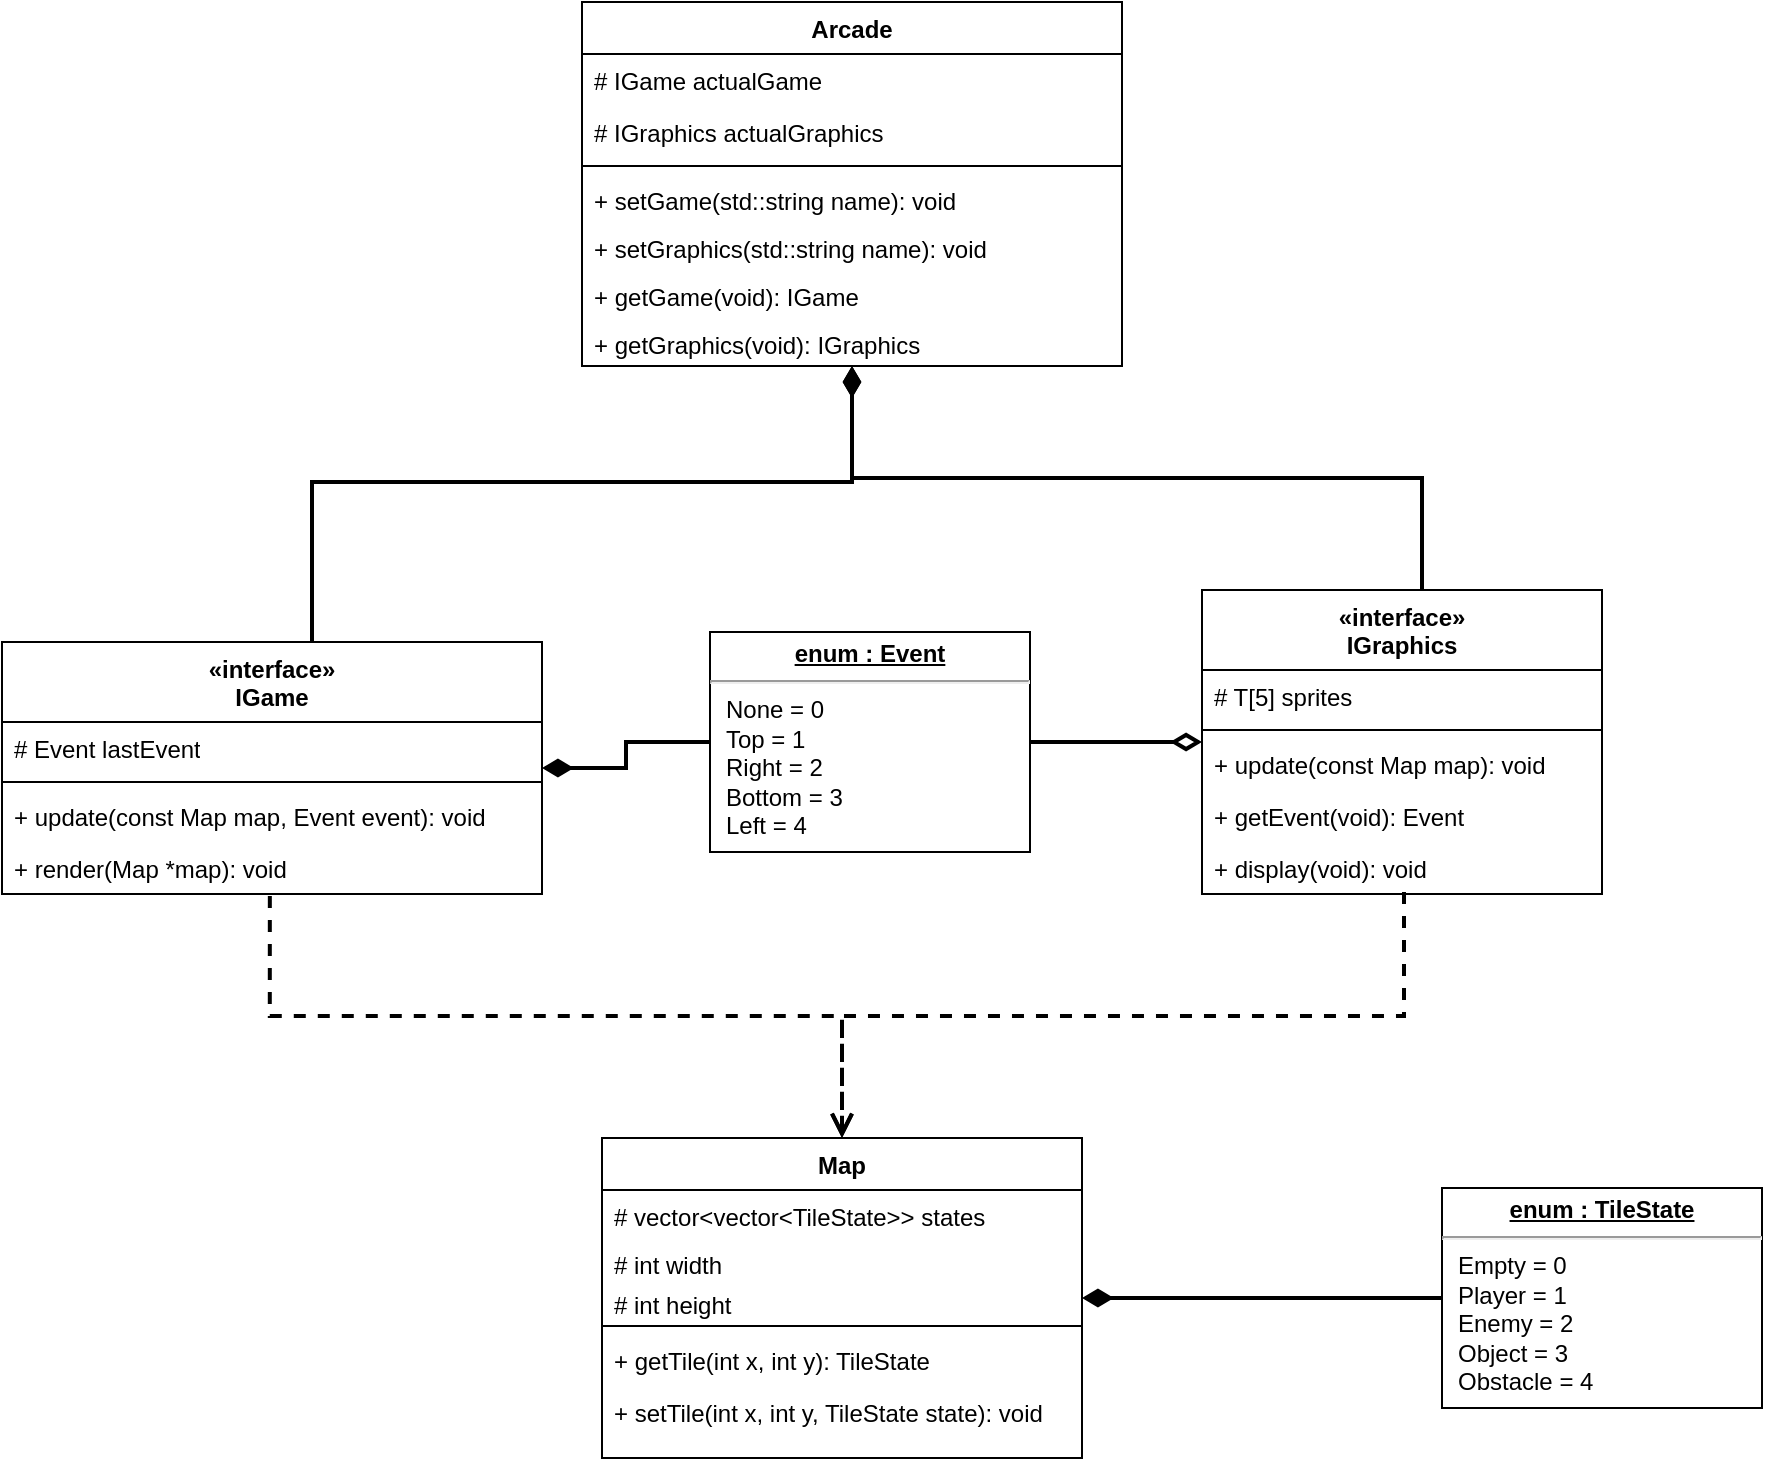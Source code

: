 <mxfile version="23.1.1" type="github">
  <diagram id="C5RBs43oDa-KdzZeNtuy" name="Page-1">
    <mxGraphModel dx="1364" dy="1923" grid="1" gridSize="10" guides="1" tooltips="1" connect="1" arrows="1" fold="1" page="1" pageScale="1" pageWidth="827" pageHeight="1169" math="0" shadow="0">
      <root>
        <mxCell id="WIyWlLk6GJQsqaUBKTNV-0" />
        <mxCell id="WIyWlLk6GJQsqaUBKTNV-1" parent="WIyWlLk6GJQsqaUBKTNV-0" />
        <mxCell id="KaFHptWk-zY7Z1poEmYC-16" style="edgeStyle=orthogonalEdgeStyle;rounded=0;orthogonalLoop=1;jettySize=auto;html=1;strokeWidth=2;dashed=1;endArrow=open;endFill=0;endSize=8;exitX=0.496;exitY=1.038;exitDx=0;exitDy=0;exitPerimeter=0;" parent="WIyWlLk6GJQsqaUBKTNV-1" source="KaFHptWk-zY7Z1poEmYC-5" target="KaFHptWk-zY7Z1poEmYC-9" edge="1">
          <mxGeometry relative="1" as="geometry" />
        </mxCell>
        <mxCell id="KaFHptWk-zY7Z1poEmYC-23" style="edgeStyle=orthogonalEdgeStyle;rounded=0;orthogonalLoop=1;jettySize=auto;html=1;strokeWidth=2;endArrow=diamondThin;endFill=1;endSize=10;exitX=0.5;exitY=0.04;exitDx=0;exitDy=0;exitPerimeter=0;" parent="WIyWlLk6GJQsqaUBKTNV-1" source="KaFHptWk-zY7Z1poEmYC-2" target="KaFHptWk-zY7Z1poEmYC-18" edge="1">
          <mxGeometry relative="1" as="geometry">
            <Array as="points">
              <mxPoint x="215" y="100" />
              <mxPoint x="485" y="100" />
            </Array>
          </mxGeometry>
        </mxCell>
        <mxCell id="KaFHptWk-zY7Z1poEmYC-2" value="«interface»&lt;br style=&quot;border-color: var(--border-color); font-weight: 400;&quot;&gt;IGame" style="swimlane;fontStyle=1;align=center;verticalAlign=top;childLayout=stackLayout;horizontal=1;startSize=40;horizontalStack=0;resizeParent=1;resizeParentMax=0;resizeLast=0;collapsible=1;marginBottom=0;whiteSpace=wrap;html=1;" parent="WIyWlLk6GJQsqaUBKTNV-1" vertex="1">
          <mxGeometry x="60" y="180" width="270" height="126" as="geometry" />
        </mxCell>
        <mxCell id="SAdS1VHzF3rAkhDOAL3j-10" value="# Event lastEvent" style="text;strokeColor=none;fillColor=none;align=left;verticalAlign=top;spacingLeft=4;spacingRight=4;overflow=hidden;rotatable=0;points=[[0,0.5],[1,0.5]];portConstraint=eastwest;whiteSpace=wrap;html=1;" vertex="1" parent="KaFHptWk-zY7Z1poEmYC-2">
          <mxGeometry y="40" width="270" height="26" as="geometry" />
        </mxCell>
        <mxCell id="KaFHptWk-zY7Z1poEmYC-4" value="" style="line;strokeWidth=1;fillColor=none;align=left;verticalAlign=middle;spacingTop=-1;spacingLeft=3;spacingRight=3;rotatable=0;labelPosition=right;points=[];portConstraint=eastwest;strokeColor=inherit;" parent="KaFHptWk-zY7Z1poEmYC-2" vertex="1">
          <mxGeometry y="66" width="270" height="8" as="geometry" />
        </mxCell>
        <mxCell id="SAdS1VHzF3rAkhDOAL3j-0" value="+ update(const Map map, Event event): void" style="text;strokeColor=none;fillColor=none;align=left;verticalAlign=top;spacingLeft=4;spacingRight=4;overflow=hidden;rotatable=0;points=[[0,0.5],[1,0.5]];portConstraint=eastwest;whiteSpace=wrap;html=1;" vertex="1" parent="KaFHptWk-zY7Z1poEmYC-2">
          <mxGeometry y="74" width="270" height="26" as="geometry" />
        </mxCell>
        <mxCell id="KaFHptWk-zY7Z1poEmYC-5" value="+ render(Map *map): void" style="text;strokeColor=none;fillColor=none;align=left;verticalAlign=top;spacingLeft=4;spacingRight=4;overflow=hidden;rotatable=0;points=[[0,0.5],[1,0.5]];portConstraint=eastwest;whiteSpace=wrap;html=1;" parent="KaFHptWk-zY7Z1poEmYC-2" vertex="1">
          <mxGeometry y="100" width="270" height="26" as="geometry" />
        </mxCell>
        <mxCell id="KaFHptWk-zY7Z1poEmYC-15" style="edgeStyle=orthogonalEdgeStyle;rounded=0;orthogonalLoop=1;jettySize=auto;html=1;strokeWidth=2;endArrow=open;endFill=0;endSize=8;dashed=1;exitX=0.505;exitY=0.962;exitDx=0;exitDy=0;exitPerimeter=0;" parent="WIyWlLk6GJQsqaUBKTNV-1" source="SAdS1VHzF3rAkhDOAL3j-1" target="KaFHptWk-zY7Z1poEmYC-9" edge="1">
          <mxGeometry relative="1" as="geometry" />
        </mxCell>
        <mxCell id="KaFHptWk-zY7Z1poEmYC-24" style="edgeStyle=orthogonalEdgeStyle;rounded=0;orthogonalLoop=1;jettySize=auto;html=1;endArrow=diamondThin;endFill=1;endSize=10;strokeWidth=2;" parent="WIyWlLk6GJQsqaUBKTNV-1" source="KaFHptWk-zY7Z1poEmYC-6" target="KaFHptWk-zY7Z1poEmYC-18" edge="1">
          <mxGeometry relative="1" as="geometry">
            <Array as="points">
              <mxPoint x="770" y="98" />
              <mxPoint x="485" y="98" />
            </Array>
          </mxGeometry>
        </mxCell>
        <mxCell id="KaFHptWk-zY7Z1poEmYC-6" value="«interface»&lt;br style=&quot;border-color: var(--border-color); font-weight: 400;&quot;&gt;IGraphics" style="swimlane;fontStyle=1;align=center;verticalAlign=top;childLayout=stackLayout;horizontal=1;startSize=40;horizontalStack=0;resizeParent=1;resizeParentMax=0;resizeLast=0;collapsible=1;marginBottom=0;whiteSpace=wrap;html=1;" parent="WIyWlLk6GJQsqaUBKTNV-1" vertex="1">
          <mxGeometry x="660" y="154" width="200" height="152" as="geometry" />
        </mxCell>
        <mxCell id="KaFHptWk-zY7Z1poEmYC-31" value="# T[5] sprites" style="text;strokeColor=none;fillColor=none;align=left;verticalAlign=top;spacingLeft=4;spacingRight=4;overflow=hidden;rotatable=0;points=[[0,0.5],[1,0.5]];portConstraint=eastwest;whiteSpace=wrap;html=1;" parent="KaFHptWk-zY7Z1poEmYC-6" vertex="1">
          <mxGeometry y="40" width="200" height="26" as="geometry" />
        </mxCell>
        <mxCell id="KaFHptWk-zY7Z1poEmYC-7" value="" style="line;strokeWidth=1;fillColor=none;align=left;verticalAlign=middle;spacingTop=-1;spacingLeft=3;spacingRight=3;rotatable=0;labelPosition=right;points=[];portConstraint=eastwest;strokeColor=inherit;" parent="KaFHptWk-zY7Z1poEmYC-6" vertex="1">
          <mxGeometry y="66" width="200" height="8" as="geometry" />
        </mxCell>
        <mxCell id="KaFHptWk-zY7Z1poEmYC-8" value="+ update(const Map map): void" style="text;strokeColor=none;fillColor=none;align=left;verticalAlign=top;spacingLeft=4;spacingRight=4;overflow=hidden;rotatable=0;points=[[0,0.5],[1,0.5]];portConstraint=eastwest;whiteSpace=wrap;html=1;" parent="KaFHptWk-zY7Z1poEmYC-6" vertex="1">
          <mxGeometry y="74" width="200" height="26" as="geometry" />
        </mxCell>
        <mxCell id="SAdS1VHzF3rAkhDOAL3j-2" value="+ getEvent(void): Event" style="text;strokeColor=none;fillColor=none;align=left;verticalAlign=top;spacingLeft=4;spacingRight=4;overflow=hidden;rotatable=0;points=[[0,0.5],[1,0.5]];portConstraint=eastwest;whiteSpace=wrap;html=1;" vertex="1" parent="KaFHptWk-zY7Z1poEmYC-6">
          <mxGeometry y="100" width="200" height="26" as="geometry" />
        </mxCell>
        <mxCell id="SAdS1VHzF3rAkhDOAL3j-1" value="+ display(void): void" style="text;strokeColor=none;fillColor=none;align=left;verticalAlign=top;spacingLeft=4;spacingRight=4;overflow=hidden;rotatable=0;points=[[0,0.5],[1,0.5]];portConstraint=eastwest;whiteSpace=wrap;html=1;" vertex="1" parent="KaFHptWk-zY7Z1poEmYC-6">
          <mxGeometry y="126" width="200" height="26" as="geometry" />
        </mxCell>
        <mxCell id="KaFHptWk-zY7Z1poEmYC-9" value="Map" style="swimlane;fontStyle=1;align=center;verticalAlign=top;childLayout=stackLayout;horizontal=1;startSize=26;horizontalStack=0;resizeParent=1;resizeParentMax=0;resizeLast=0;collapsible=1;marginBottom=0;whiteSpace=wrap;html=1;" parent="WIyWlLk6GJQsqaUBKTNV-1" vertex="1">
          <mxGeometry x="360" y="428" width="240" height="160" as="geometry" />
        </mxCell>
        <mxCell id="KaFHptWk-zY7Z1poEmYC-10" value="# vector&amp;lt;vector&amp;lt;TileState&amp;gt;&amp;gt; states" style="text;strokeColor=none;fillColor=none;align=left;verticalAlign=top;spacingLeft=4;spacingRight=4;overflow=hidden;rotatable=0;points=[[0,0.5],[1,0.5]];portConstraint=eastwest;whiteSpace=wrap;html=1;" parent="KaFHptWk-zY7Z1poEmYC-9" vertex="1">
          <mxGeometry y="26" width="240" height="24" as="geometry" />
        </mxCell>
        <mxCell id="KaFHptWk-zY7Z1poEmYC-29" value="# int width" style="text;strokeColor=none;fillColor=none;align=left;verticalAlign=top;spacingLeft=4;spacingRight=4;overflow=hidden;rotatable=0;points=[[0,0.5],[1,0.5]];portConstraint=eastwest;whiteSpace=wrap;html=1;" parent="KaFHptWk-zY7Z1poEmYC-9" vertex="1">
          <mxGeometry y="50" width="240" height="20" as="geometry" />
        </mxCell>
        <mxCell id="KaFHptWk-zY7Z1poEmYC-30" value="# int height" style="text;strokeColor=none;fillColor=none;align=left;verticalAlign=top;spacingLeft=4;spacingRight=4;overflow=hidden;rotatable=0;points=[[0,0.5],[1,0.5]];portConstraint=eastwest;whiteSpace=wrap;html=1;" parent="KaFHptWk-zY7Z1poEmYC-9" vertex="1">
          <mxGeometry y="70" width="240" height="20" as="geometry" />
        </mxCell>
        <mxCell id="KaFHptWk-zY7Z1poEmYC-11" value="" style="line;strokeWidth=1;fillColor=none;align=left;verticalAlign=middle;spacingTop=-1;spacingLeft=3;spacingRight=3;rotatable=0;labelPosition=right;points=[];portConstraint=eastwest;strokeColor=inherit;" parent="KaFHptWk-zY7Z1poEmYC-9" vertex="1">
          <mxGeometry y="90" width="240" height="8" as="geometry" />
        </mxCell>
        <mxCell id="KaFHptWk-zY7Z1poEmYC-12" value="+ getTile(int x, int y): TileState" style="text;strokeColor=none;fillColor=none;align=left;verticalAlign=top;spacingLeft=4;spacingRight=4;overflow=hidden;rotatable=0;points=[[0,0.5],[1,0.5]];portConstraint=eastwest;whiteSpace=wrap;html=1;" parent="KaFHptWk-zY7Z1poEmYC-9" vertex="1">
          <mxGeometry y="98" width="240" height="26" as="geometry" />
        </mxCell>
        <mxCell id="KaFHptWk-zY7Z1poEmYC-17" value="+ setTile(int x, int y, TileState state): void" style="text;strokeColor=none;fillColor=none;align=left;verticalAlign=top;spacingLeft=4;spacingRight=4;overflow=hidden;rotatable=0;points=[[0,0.5],[1,0.5]];portConstraint=eastwest;whiteSpace=wrap;html=1;" parent="KaFHptWk-zY7Z1poEmYC-9" vertex="1">
          <mxGeometry y="124" width="240" height="36" as="geometry" />
        </mxCell>
        <mxCell id="KaFHptWk-zY7Z1poEmYC-14" style="edgeStyle=orthogonalEdgeStyle;rounded=0;orthogonalLoop=1;jettySize=auto;html=1;exitX=0;exitY=0.5;exitDx=0;exitDy=0;endArrow=diamondThin;endFill=1;strokeWidth=2;endSize=10;" parent="WIyWlLk6GJQsqaUBKTNV-1" source="KaFHptWk-zY7Z1poEmYC-13" target="KaFHptWk-zY7Z1poEmYC-9" edge="1">
          <mxGeometry relative="1" as="geometry" />
        </mxCell>
        <mxCell id="KaFHptWk-zY7Z1poEmYC-13" value="&lt;p style=&quot;margin:0px;margin-top:4px;text-align:center;text-decoration:underline;&quot;&gt;&lt;b&gt;enum : TileState&lt;/b&gt;&lt;/p&gt;&lt;hr&gt;&lt;p style=&quot;margin:0px;margin-left:8px;&quot;&gt;Empty = 0&lt;/p&gt;&lt;p style=&quot;margin:0px;margin-left:8px;&quot;&gt;Player = 1&lt;/p&gt;&lt;p style=&quot;margin:0px;margin-left:8px;&quot;&gt;Enemy = 2&lt;/p&gt;&lt;p style=&quot;margin:0px;margin-left:8px;&quot;&gt;Object = 3&lt;/p&gt;&lt;p style=&quot;margin:0px;margin-left:8px;&quot;&gt;Obstacle = 4&lt;/p&gt;" style="verticalAlign=top;align=left;overflow=fill;fontSize=12;fontFamily=Helvetica;html=1;whiteSpace=wrap;" parent="WIyWlLk6GJQsqaUBKTNV-1" vertex="1">
          <mxGeometry x="780" y="453" width="160" height="110" as="geometry" />
        </mxCell>
        <mxCell id="KaFHptWk-zY7Z1poEmYC-18" value="Arcade" style="swimlane;fontStyle=1;align=center;verticalAlign=top;childLayout=stackLayout;horizontal=1;startSize=26;horizontalStack=0;resizeParent=1;resizeParentMax=0;resizeLast=0;collapsible=1;marginBottom=0;whiteSpace=wrap;html=1;" parent="WIyWlLk6GJQsqaUBKTNV-1" vertex="1">
          <mxGeometry x="350" y="-140" width="270" height="182" as="geometry">
            <mxRectangle x="350" y="-140" width="80" height="30" as="alternateBounds" />
          </mxGeometry>
        </mxCell>
        <mxCell id="KaFHptWk-zY7Z1poEmYC-19" value="# IGame actualGame" style="text;strokeColor=none;fillColor=none;align=left;verticalAlign=top;spacingLeft=4;spacingRight=4;overflow=hidden;rotatable=0;points=[[0,0.5],[1,0.5]];portConstraint=eastwest;whiteSpace=wrap;html=1;" parent="KaFHptWk-zY7Z1poEmYC-18" vertex="1">
          <mxGeometry y="26" width="270" height="26" as="geometry" />
        </mxCell>
        <mxCell id="KaFHptWk-zY7Z1poEmYC-22" value="# IGraphics actualGraphics" style="text;strokeColor=none;fillColor=none;align=left;verticalAlign=top;spacingLeft=4;spacingRight=4;overflow=hidden;rotatable=0;points=[[0,0.5],[1,0.5]];portConstraint=eastwest;whiteSpace=wrap;html=1;" parent="KaFHptWk-zY7Z1poEmYC-18" vertex="1">
          <mxGeometry y="52" width="270" height="26" as="geometry" />
        </mxCell>
        <mxCell id="KaFHptWk-zY7Z1poEmYC-20" value="" style="line;strokeWidth=1;fillColor=none;align=left;verticalAlign=middle;spacingTop=-1;spacingLeft=3;spacingRight=3;rotatable=0;labelPosition=right;points=[];portConstraint=eastwest;strokeColor=inherit;" parent="KaFHptWk-zY7Z1poEmYC-18" vertex="1">
          <mxGeometry y="78" width="270" height="8" as="geometry" />
        </mxCell>
        <mxCell id="KaFHptWk-zY7Z1poEmYC-25" value="+ setGame(std::string name): void" style="text;strokeColor=none;fillColor=none;align=left;verticalAlign=top;spacingLeft=4;spacingRight=4;overflow=hidden;rotatable=0;points=[[0,0.5],[1,0.5]];portConstraint=eastwest;whiteSpace=wrap;html=1;" parent="KaFHptWk-zY7Z1poEmYC-18" vertex="1">
          <mxGeometry y="86" width="270" height="24" as="geometry" />
        </mxCell>
        <mxCell id="KaFHptWk-zY7Z1poEmYC-21" value="+ setGraphics(std::string name): void" style="text;strokeColor=none;fillColor=none;align=left;verticalAlign=top;spacingLeft=4;spacingRight=4;overflow=hidden;rotatable=0;points=[[0,0.5],[1,0.5]];portConstraint=eastwest;whiteSpace=wrap;html=1;" parent="KaFHptWk-zY7Z1poEmYC-18" vertex="1">
          <mxGeometry y="110" width="270" height="24" as="geometry" />
        </mxCell>
        <mxCell id="KaFHptWk-zY7Z1poEmYC-26" value="+ getGame(void): IGame" style="text;strokeColor=none;fillColor=none;align=left;verticalAlign=top;spacingLeft=4;spacingRight=4;overflow=hidden;rotatable=0;points=[[0,0.5],[1,0.5]];portConstraint=eastwest;whiteSpace=wrap;html=1;" parent="KaFHptWk-zY7Z1poEmYC-18" vertex="1">
          <mxGeometry y="134" width="270" height="24" as="geometry" />
        </mxCell>
        <mxCell id="KaFHptWk-zY7Z1poEmYC-27" value="+ getGraphics(void): IGraphics" style="text;strokeColor=none;fillColor=none;align=left;verticalAlign=top;spacingLeft=4;spacingRight=4;overflow=hidden;rotatable=0;points=[[0,0.5],[1,0.5]];portConstraint=eastwest;whiteSpace=wrap;html=1;" parent="KaFHptWk-zY7Z1poEmYC-18" vertex="1">
          <mxGeometry y="158" width="270" height="24" as="geometry" />
        </mxCell>
        <mxCell id="SAdS1VHzF3rAkhDOAL3j-8" style="edgeStyle=orthogonalEdgeStyle;rounded=0;orthogonalLoop=1;jettySize=auto;html=1;strokeWidth=2;endArrow=diamondThin;endFill=0;endSize=10;" edge="1" parent="WIyWlLk6GJQsqaUBKTNV-1" source="SAdS1VHzF3rAkhDOAL3j-7" target="KaFHptWk-zY7Z1poEmYC-6">
          <mxGeometry relative="1" as="geometry" />
        </mxCell>
        <mxCell id="SAdS1VHzF3rAkhDOAL3j-9" style="edgeStyle=orthogonalEdgeStyle;rounded=0;orthogonalLoop=1;jettySize=auto;html=1;strokeWidth=2;endArrow=diamondThin;endFill=1;endSize=10;" edge="1" parent="WIyWlLk6GJQsqaUBKTNV-1" source="SAdS1VHzF3rAkhDOAL3j-7" target="KaFHptWk-zY7Z1poEmYC-2">
          <mxGeometry relative="1" as="geometry" />
        </mxCell>
        <mxCell id="SAdS1VHzF3rAkhDOAL3j-7" value="&lt;p style=&quot;margin:0px;margin-top:4px;text-align:center;text-decoration:underline;&quot;&gt;&lt;b&gt;enum : Event&lt;/b&gt;&lt;/p&gt;&lt;hr&gt;&lt;p style=&quot;margin:0px;margin-left:8px;&quot;&gt;None = 0&lt;/p&gt;&lt;p style=&quot;margin:0px;margin-left:8px;&quot;&gt;Top = 1&lt;/p&gt;&lt;p style=&quot;margin:0px;margin-left:8px;&quot;&gt;Right = 2&lt;/p&gt;&lt;p style=&quot;margin:0px;margin-left:8px;&quot;&gt;Bottom = 3&lt;/p&gt;&lt;p style=&quot;margin:0px;margin-left:8px;&quot;&gt;Left = 4&lt;/p&gt;" style="verticalAlign=top;align=left;overflow=fill;fontSize=12;fontFamily=Helvetica;html=1;whiteSpace=wrap;" vertex="1" parent="WIyWlLk6GJQsqaUBKTNV-1">
          <mxGeometry x="414" y="175" width="160" height="110" as="geometry" />
        </mxCell>
      </root>
    </mxGraphModel>
  </diagram>
</mxfile>
